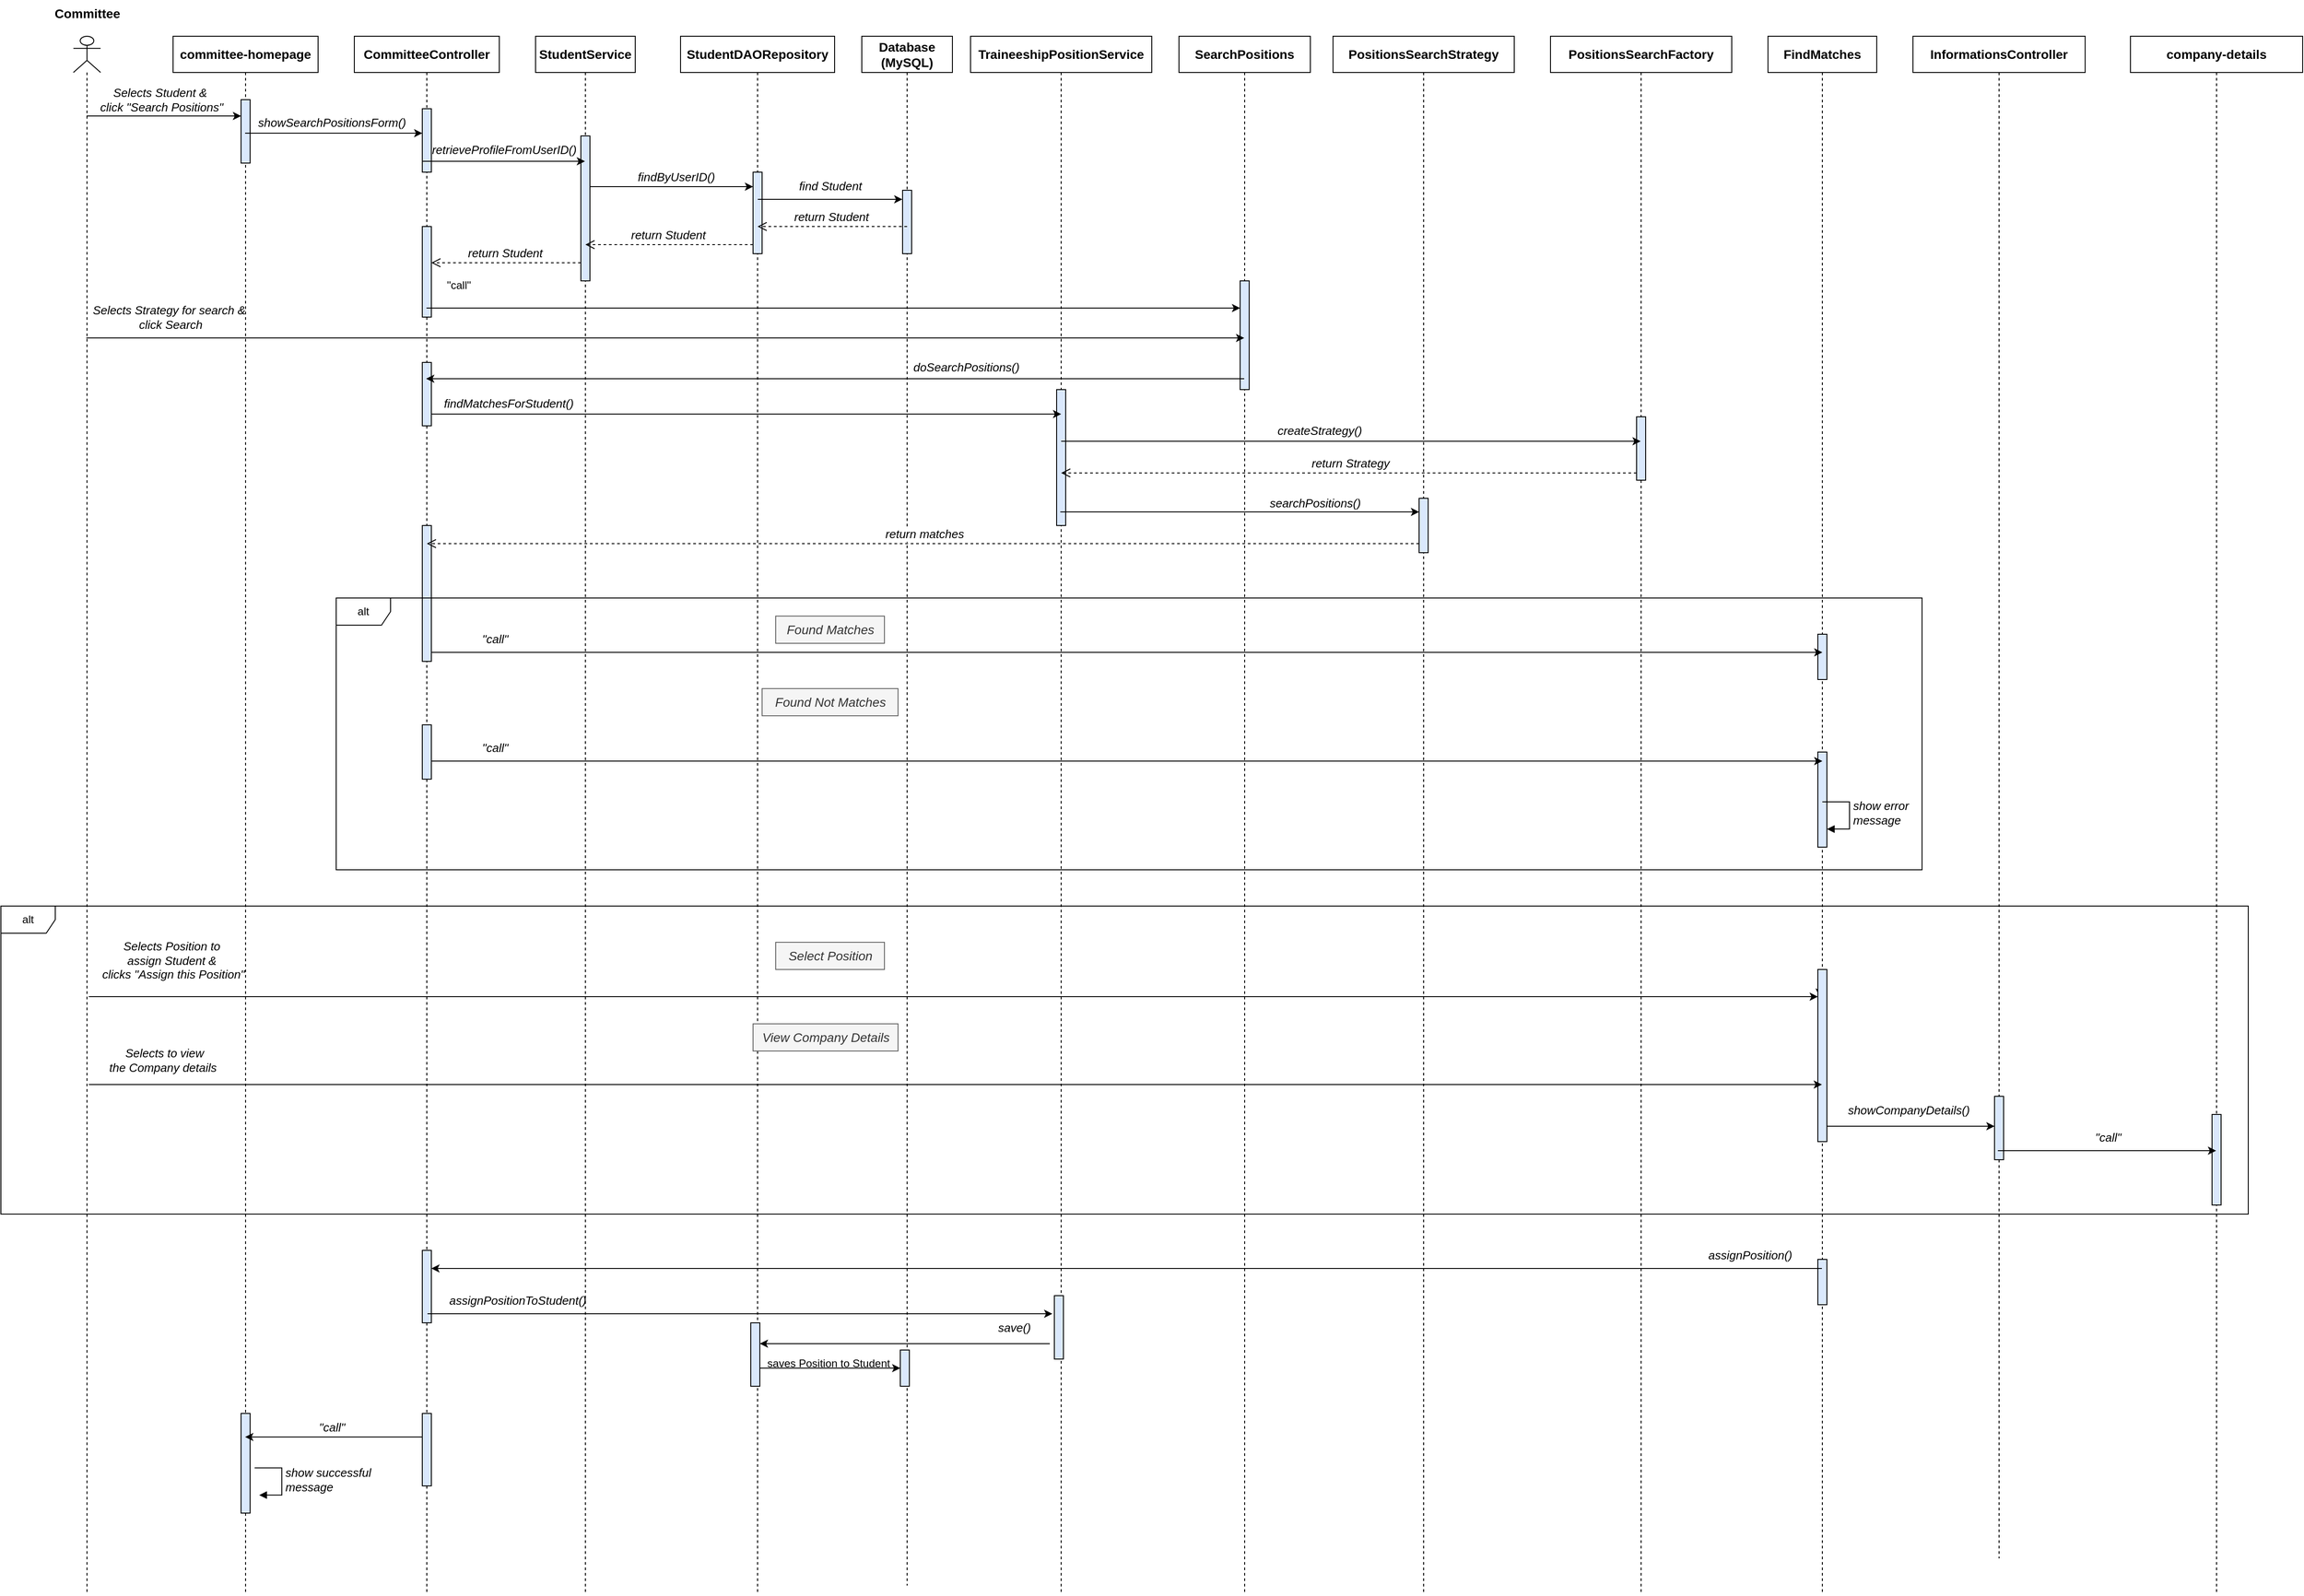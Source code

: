 <mxfile version="26.2.14">
  <diagram name="Page-1" id="ejnm6d-M_YXK_HBPl8UK">
    <mxGraphModel dx="2977" dy="1904" grid="1" gridSize="10" guides="1" tooltips="1" connect="1" arrows="1" fold="1" page="1" pageScale="1" pageWidth="850" pageHeight="1100" math="0" shadow="0">
      <root>
        <mxCell id="0" />
        <mxCell id="1" parent="0" />
        <mxCell id="4JGCPMi-e-G_XObt6sAW-1" value="" style="shape=umlLifeline;perimeter=lifelinePerimeter;whiteSpace=wrap;html=1;container=1;dropTarget=0;collapsible=0;recursiveResize=0;outlineConnect=0;portConstraint=eastwest;newEdgeStyle={&quot;curved&quot;:0,&quot;rounded&quot;:0};participant=umlActor;" vertex="1" parent="1">
          <mxGeometry x="-830" y="-40" width="30" height="1720" as="geometry" />
        </mxCell>
        <mxCell id="4JGCPMi-e-G_XObt6sAW-2" value="Committee" style="text;html=1;align=center;verticalAlign=middle;resizable=0;points=[];autosize=1;strokeColor=none;fillColor=none;fontSize=14;fontStyle=1" vertex="1" parent="1">
          <mxGeometry x="-860" y="-80" width="90" height="30" as="geometry" />
        </mxCell>
        <mxCell id="4JGCPMi-e-G_XObt6sAW-4" value="committee-homepage" style="shape=umlLifeline;perimeter=lifelinePerimeter;whiteSpace=wrap;html=1;container=1;dropTarget=0;collapsible=0;recursiveResize=0;outlineConnect=0;portConstraint=eastwest;newEdgeStyle={&quot;curved&quot;:0,&quot;rounded&quot;:0};fontSize=14;fontStyle=1" vertex="1" parent="1">
          <mxGeometry x="-720" y="-40" width="160" height="1720" as="geometry" />
        </mxCell>
        <mxCell id="4JGCPMi-e-G_XObt6sAW-5" value="" style="html=1;points=[[0,0,0,0,5],[0,1,0,0,-5],[1,0,0,0,5],[1,1,0,0,-5]];perimeter=orthogonalPerimeter;outlineConnect=0;targetShapes=umlLifeline;portConstraint=eastwest;newEdgeStyle={&quot;curved&quot;:0,&quot;rounded&quot;:0};strokeColor=#000000;fillColor=#dae8fc;" vertex="1" parent="4JGCPMi-e-G_XObt6sAW-4">
          <mxGeometry x="75" y="70" width="10" height="70" as="geometry" />
        </mxCell>
        <mxCell id="4JGCPMi-e-G_XObt6sAW-116" value="" style="html=1;points=[[0,0,0,0,5],[0,1,0,0,-5],[1,0,0,0,5],[1,1,0,0,-5]];perimeter=orthogonalPerimeter;outlineConnect=0;targetShapes=umlLifeline;portConstraint=eastwest;newEdgeStyle={&quot;curved&quot;:0,&quot;rounded&quot;:0};strokeColor=#000000;fillColor=#dae8fc;" vertex="1" parent="4JGCPMi-e-G_XObt6sAW-4">
          <mxGeometry x="75" y="1520" width="10" height="110" as="geometry" />
        </mxCell>
        <mxCell id="4JGCPMi-e-G_XObt6sAW-7" value="CommitteeController" style="shape=umlLifeline;perimeter=lifelinePerimeter;whiteSpace=wrap;html=1;container=1;dropTarget=0;collapsible=0;recursiveResize=0;outlineConnect=0;portConstraint=eastwest;newEdgeStyle={&quot;curved&quot;:0,&quot;rounded&quot;:0};fontSize=14;fontStyle=1" vertex="1" parent="1">
          <mxGeometry x="-520" y="-40" width="160" height="1720" as="geometry" />
        </mxCell>
        <mxCell id="4JGCPMi-e-G_XObt6sAW-8" value="" style="html=1;points=[[0,0,0,0,5],[0,1,0,0,-5],[1,0,0,0,5],[1,1,0,0,-5]];perimeter=orthogonalPerimeter;outlineConnect=0;targetShapes=umlLifeline;portConstraint=eastwest;newEdgeStyle={&quot;curved&quot;:0,&quot;rounded&quot;:0};strokeColor=#000000;fillColor=#dae8fc;" vertex="1" parent="4JGCPMi-e-G_XObt6sAW-7">
          <mxGeometry x="75" y="80" width="10" height="70" as="geometry" />
        </mxCell>
        <mxCell id="4JGCPMi-e-G_XObt6sAW-36" value="" style="html=1;points=[[0,0,0,0,5],[0,1,0,0,-5],[1,0,0,0,5],[1,1,0,0,-5]];perimeter=orthogonalPerimeter;outlineConnect=0;targetShapes=umlLifeline;portConstraint=eastwest;newEdgeStyle={&quot;curved&quot;:0,&quot;rounded&quot;:0};strokeColor=#000000;fillColor=#dae8fc;" vertex="1" parent="4JGCPMi-e-G_XObt6sAW-7">
          <mxGeometry x="75" y="210" width="10" height="100" as="geometry" />
        </mxCell>
        <mxCell id="4JGCPMi-e-G_XObt6sAW-46" value="" style="html=1;points=[[0,0,0,0,5],[0,1,0,0,-5],[1,0,0,0,5],[1,1,0,0,-5]];perimeter=orthogonalPerimeter;outlineConnect=0;targetShapes=umlLifeline;portConstraint=eastwest;newEdgeStyle={&quot;curved&quot;:0,&quot;rounded&quot;:0};strokeColor=#000000;fillColor=#dae8fc;" vertex="1" parent="4JGCPMi-e-G_XObt6sAW-7">
          <mxGeometry x="75" y="360" width="10" height="70" as="geometry" />
        </mxCell>
        <mxCell id="4JGCPMi-e-G_XObt6sAW-68" value="" style="html=1;points=[[0,0,0,0,5],[0,1,0,0,-5],[1,0,0,0,5],[1,1,0,0,-5]];perimeter=orthogonalPerimeter;outlineConnect=0;targetShapes=umlLifeline;portConstraint=eastwest;newEdgeStyle={&quot;curved&quot;:0,&quot;rounded&quot;:0};strokeColor=#000000;fillColor=#dae8fc;" vertex="1" parent="4JGCPMi-e-G_XObt6sAW-7">
          <mxGeometry x="75" y="540" width="10" height="150" as="geometry" />
        </mxCell>
        <mxCell id="4JGCPMi-e-G_XObt6sAW-94" value="" style="html=1;points=[[0,0,0,0,5],[0,1,0,0,-5],[1,0,0,0,5],[1,1,0,0,-5]];perimeter=orthogonalPerimeter;outlineConnect=0;targetShapes=umlLifeline;portConstraint=eastwest;newEdgeStyle={&quot;curved&quot;:0,&quot;rounded&quot;:0};strokeColor=#000000;fillColor=#dae8fc;" vertex="1" parent="4JGCPMi-e-G_XObt6sAW-7">
          <mxGeometry x="75" y="760" width="10" height="60" as="geometry" />
        </mxCell>
        <mxCell id="4JGCPMi-e-G_XObt6sAW-89" value="" style="html=1;points=[[0,0,0,0,5],[0,1,0,0,-5],[1,0,0,0,5],[1,1,0,0,-5]];perimeter=orthogonalPerimeter;outlineConnect=0;targetShapes=umlLifeline;portConstraint=eastwest;newEdgeStyle={&quot;curved&quot;:0,&quot;rounded&quot;:0};strokeColor=#000000;fillColor=#dae8fc;" vertex="1" parent="4JGCPMi-e-G_XObt6sAW-7">
          <mxGeometry x="75" y="1340" width="10" height="80" as="geometry" />
        </mxCell>
        <mxCell id="4JGCPMi-e-G_XObt6sAW-114" value="" style="html=1;points=[[0,0,0,0,5],[0,1,0,0,-5],[1,0,0,0,5],[1,1,0,0,-5]];perimeter=orthogonalPerimeter;outlineConnect=0;targetShapes=umlLifeline;portConstraint=eastwest;newEdgeStyle={&quot;curved&quot;:0,&quot;rounded&quot;:0};strokeColor=#000000;fillColor=#dae8fc;" vertex="1" parent="4JGCPMi-e-G_XObt6sAW-7">
          <mxGeometry x="75" y="1520" width="10" height="80" as="geometry" />
        </mxCell>
        <mxCell id="4JGCPMi-e-G_XObt6sAW-10" value="Selects Student &amp;amp;&amp;nbsp;&lt;div&gt;click &quot;Search Positions&quot;&lt;/div&gt;" style="text;html=1;align=center;verticalAlign=middle;resizable=0;points=[];autosize=1;strokeColor=none;fillColor=none;fontSize=13;fontStyle=2" vertex="1" parent="1">
          <mxGeometry x="-813" y="10" width="160" height="40" as="geometry" />
        </mxCell>
        <mxCell id="4JGCPMi-e-G_XObt6sAW-11" value="" style="endArrow=classic;html=1;rounded=0;" edge="1" parent="1">
          <mxGeometry width="50" height="50" relative="1" as="geometry">
            <mxPoint x="-815.5" y="48" as="sourcePoint" />
            <mxPoint x="-645" y="48" as="targetPoint" />
          </mxGeometry>
        </mxCell>
        <mxCell id="4JGCPMi-e-G_XObt6sAW-12" value="showSearchPositionsForm()" style="text;html=1;align=center;verticalAlign=middle;resizable=0;points=[];autosize=1;strokeColor=none;fillColor=none;fontStyle=2;fontSize=13;" vertex="1" parent="1">
          <mxGeometry x="-640" y="40" width="190" height="30" as="geometry" />
        </mxCell>
        <mxCell id="4JGCPMi-e-G_XObt6sAW-13" value="" style="endArrow=classic;html=1;rounded=0;" edge="1" parent="1">
          <mxGeometry width="50" height="50" relative="1" as="geometry">
            <mxPoint x="-640.5" y="67" as="sourcePoint" />
            <mxPoint x="-445" y="67" as="targetPoint" />
          </mxGeometry>
        </mxCell>
        <mxCell id="4JGCPMi-e-G_XObt6sAW-14" value="StudentService" style="shape=umlLifeline;perimeter=lifelinePerimeter;whiteSpace=wrap;html=1;container=1;dropTarget=0;collapsible=0;recursiveResize=0;outlineConnect=0;portConstraint=eastwest;newEdgeStyle={&quot;curved&quot;:0,&quot;rounded&quot;:0};fontSize=14;fontStyle=1" vertex="1" parent="1">
          <mxGeometry x="-320" y="-40" width="110" height="1720" as="geometry" />
        </mxCell>
        <mxCell id="4JGCPMi-e-G_XObt6sAW-9" value="" style="html=1;points=[[0,0,0,0,5],[0,1,0,0,-5],[1,0,0,0,5],[1,1,0,0,-5]];perimeter=orthogonalPerimeter;outlineConnect=0;targetShapes=umlLifeline;portConstraint=eastwest;newEdgeStyle={&quot;curved&quot;:0,&quot;rounded&quot;:0};strokeColor=#000000;fillColor=#dae8fc;" vertex="1" parent="4JGCPMi-e-G_XObt6sAW-14">
          <mxGeometry x="50" y="110" width="10" height="160" as="geometry" />
        </mxCell>
        <mxCell id="4JGCPMi-e-G_XObt6sAW-20" value="retrieveProfileFromUserID()" style="text;html=1;align=center;verticalAlign=middle;resizable=0;points=[];autosize=1;strokeColor=none;fillColor=none;fontSize=13;fontStyle=2" vertex="1" parent="1">
          <mxGeometry x="-445" y="70" width="180" height="30" as="geometry" />
        </mxCell>
        <mxCell id="4JGCPMi-e-G_XObt6sAW-21" value="" style="endArrow=classic;html=1;rounded=0;exitX=0;exitY=1;exitDx=0;exitDy=-5;exitPerimeter=0;" edge="1" parent="1">
          <mxGeometry width="50" height="50" relative="1" as="geometry">
            <mxPoint x="-445" y="98" as="sourcePoint" />
            <mxPoint x="-265.5" y="98" as="targetPoint" />
          </mxGeometry>
        </mxCell>
        <mxCell id="4JGCPMi-e-G_XObt6sAW-22" value="StudentDAORepository" style="shape=umlLifeline;perimeter=lifelinePerimeter;whiteSpace=wrap;html=1;container=1;dropTarget=0;collapsible=0;recursiveResize=0;outlineConnect=0;portConstraint=eastwest;newEdgeStyle={&quot;curved&quot;:0,&quot;rounded&quot;:0};fontSize=14;fontStyle=1" vertex="1" parent="1">
          <mxGeometry x="-160" y="-40" width="170" height="1720" as="geometry" />
        </mxCell>
        <mxCell id="4JGCPMi-e-G_XObt6sAW-23" value="" style="html=1;points=[[0,0,0,0,5],[0,1,0,0,-5],[1,0,0,0,5],[1,1,0,0,-5]];perimeter=orthogonalPerimeter;outlineConnect=0;targetShapes=umlLifeline;portConstraint=eastwest;newEdgeStyle={&quot;curved&quot;:0,&quot;rounded&quot;:0};strokeColor=#000000;fillColor=#dae8fc;" vertex="1" parent="4JGCPMi-e-G_XObt6sAW-22">
          <mxGeometry x="80" y="150" width="10" height="90" as="geometry" />
        </mxCell>
        <mxCell id="4JGCPMi-e-G_XObt6sAW-24" value="findByUserID()" style="text;html=1;align=center;verticalAlign=middle;resizable=0;points=[];autosize=1;strokeColor=none;fillColor=none;fontSize=13;fontStyle=2" vertex="1" parent="1">
          <mxGeometry x="-220" y="100" width="110" height="30" as="geometry" />
        </mxCell>
        <mxCell id="4JGCPMi-e-G_XObt6sAW-25" value="" style="endArrow=classic;html=1;rounded=0;" edge="1" parent="1">
          <mxGeometry width="50" height="50" relative="1" as="geometry">
            <mxPoint x="-260" y="126.0" as="sourcePoint" />
            <mxPoint x="-80" y="126.0" as="targetPoint" />
          </mxGeometry>
        </mxCell>
        <mxCell id="4JGCPMi-e-G_XObt6sAW-26" value="Database (MySQL)" style="shape=umlLifeline;perimeter=lifelinePerimeter;whiteSpace=wrap;html=1;container=1;dropTarget=0;collapsible=0;recursiveResize=0;outlineConnect=0;portConstraint=eastwest;newEdgeStyle={&quot;curved&quot;:0,&quot;rounded&quot;:0};fontSize=14;fontStyle=1" vertex="1" parent="1">
          <mxGeometry x="40" y="-40" width="100" height="1710" as="geometry" />
        </mxCell>
        <mxCell id="4JGCPMi-e-G_XObt6sAW-30" value="" style="html=1;points=[[0,0,0,0,5],[0,1,0,0,-5],[1,0,0,0,5],[1,1,0,0,-5]];perimeter=orthogonalPerimeter;outlineConnect=0;targetShapes=umlLifeline;portConstraint=eastwest;newEdgeStyle={&quot;curved&quot;:0,&quot;rounded&quot;:0};strokeColor=#000000;fillColor=#dae8fc;" vertex="1" parent="4JGCPMi-e-G_XObt6sAW-26">
          <mxGeometry x="45" y="170" width="10" height="70" as="geometry" />
        </mxCell>
        <mxCell id="4JGCPMi-e-G_XObt6sAW-31" value="" style="endArrow=classic;html=1;rounded=0;" edge="1" parent="1">
          <mxGeometry width="50" height="50" relative="1" as="geometry">
            <mxPoint x="-74.75" y="140.0" as="sourcePoint" />
            <mxPoint x="84.75" y="140.0" as="targetPoint" />
          </mxGeometry>
        </mxCell>
        <mxCell id="4JGCPMi-e-G_XObt6sAW-32" value="find Student" style="text;html=1;align=center;verticalAlign=middle;resizable=0;points=[];autosize=1;strokeColor=none;fillColor=none;fontStyle=2;fontSize=13;" vertex="1" parent="1">
          <mxGeometry x="-40" y="110" width="90" height="30" as="geometry" />
        </mxCell>
        <mxCell id="4JGCPMi-e-G_XObt6sAW-33" value="return Student&amp;nbsp;" style="html=1;verticalAlign=bottom;endArrow=open;dashed=1;endSize=8;curved=0;rounded=0;fontSize=13;fontStyle=2;" edge="1" parent="1" target="4JGCPMi-e-G_XObt6sAW-22">
          <mxGeometry x="-0.003" relative="1" as="geometry">
            <mxPoint x="90" y="170" as="sourcePoint" />
            <mxPoint x="-50" y="170" as="targetPoint" />
            <mxPoint as="offset" />
          </mxGeometry>
        </mxCell>
        <mxCell id="4JGCPMi-e-G_XObt6sAW-34" value="return Student&amp;nbsp;" style="html=1;verticalAlign=bottom;endArrow=open;dashed=1;endSize=8;curved=0;rounded=0;fontSize=13;fontStyle=2;" edge="1" parent="1" source="4JGCPMi-e-G_XObt6sAW-23">
          <mxGeometry x="-0.003" relative="1" as="geometry">
            <mxPoint x="-100" y="190" as="sourcePoint" />
            <mxPoint x="-265" y="190" as="targetPoint" />
            <mxPoint as="offset" />
          </mxGeometry>
        </mxCell>
        <mxCell id="4JGCPMi-e-G_XObt6sAW-37" value="return Student&amp;nbsp;" style="html=1;verticalAlign=bottom;endArrow=open;dashed=1;endSize=8;curved=0;rounded=0;fontSize=13;fontStyle=2;" edge="1" parent="1" target="4JGCPMi-e-G_XObt6sAW-36">
          <mxGeometry x="-0.003" relative="1" as="geometry">
            <mxPoint x="-270" y="210" as="sourcePoint" />
            <mxPoint x="-430" y="210" as="targetPoint" />
            <mxPoint as="offset" />
          </mxGeometry>
        </mxCell>
        <mxCell id="4JGCPMi-e-G_XObt6sAW-38" value="&quot;call&quot;" style="text;html=1;align=center;verticalAlign=middle;resizable=0;points=[];autosize=1;strokeColor=none;fillColor=none;" vertex="1" parent="1">
          <mxGeometry x="-430" y="220" width="50" height="30" as="geometry" />
        </mxCell>
        <mxCell id="4JGCPMi-e-G_XObt6sAW-39" value="" style="endArrow=classic;html=1;rounded=0;" edge="1" parent="1" target="4JGCPMi-e-G_XObt6sAW-29">
          <mxGeometry width="50" height="50" relative="1" as="geometry">
            <mxPoint x="-440.37" y="260" as="sourcePoint" />
            <mxPoint x="210" y="260" as="targetPoint" />
          </mxGeometry>
        </mxCell>
        <mxCell id="4JGCPMi-e-G_XObt6sAW-40" value="SearchPositions" style="shape=umlLifeline;perimeter=lifelinePerimeter;whiteSpace=wrap;html=1;container=1;dropTarget=0;collapsible=0;recursiveResize=0;outlineConnect=0;portConstraint=eastwest;newEdgeStyle={&quot;curved&quot;:0,&quot;rounded&quot;:0};fontSize=14;fontStyle=1" vertex="1" parent="1">
          <mxGeometry x="390" y="-40" width="145" height="1720" as="geometry" />
        </mxCell>
        <mxCell id="4JGCPMi-e-G_XObt6sAW-29" value="" style="html=1;points=[[0,0,0,0,5],[0,1,0,0,-5],[1,0,0,0,5],[1,1,0,0,-5]];perimeter=orthogonalPerimeter;outlineConnect=0;targetShapes=umlLifeline;portConstraint=eastwest;newEdgeStyle={&quot;curved&quot;:0,&quot;rounded&quot;:0};strokeColor=#000000;fillColor=#dae8fc;" vertex="1" parent="4JGCPMi-e-G_XObt6sAW-40">
          <mxGeometry x="67.5" y="270" width="10" height="120" as="geometry" />
        </mxCell>
        <mxCell id="4JGCPMi-e-G_XObt6sAW-44" value="" style="endArrow=classic;html=1;rounded=0;" edge="1" parent="1" target="4JGCPMi-e-G_XObt6sAW-40">
          <mxGeometry width="50" height="50" relative="1" as="geometry">
            <mxPoint x="-815.75" y="293" as="sourcePoint" />
            <mxPoint x="215" y="293" as="targetPoint" />
          </mxGeometry>
        </mxCell>
        <mxCell id="4JGCPMi-e-G_XObt6sAW-45" value="Selects Strategy for search &amp;amp;&amp;nbsp;&lt;div&gt;click Search&lt;/div&gt;" style="text;html=1;align=center;verticalAlign=middle;resizable=0;points=[];autosize=1;strokeColor=none;fillColor=none;fontSize=13;fontStyle=2" vertex="1" parent="1">
          <mxGeometry x="-823" y="250" width="200" height="40" as="geometry" />
        </mxCell>
        <mxCell id="4JGCPMi-e-G_XObt6sAW-47" value="" style="endArrow=classic;html=1;rounded=0;" edge="1" parent="1" source="4JGCPMi-e-G_XObt6sAW-40">
          <mxGeometry width="50" height="50" relative="1" as="geometry">
            <mxPoint x="215" y="338" as="sourcePoint" />
            <mxPoint x="-440.75" y="338" as="targetPoint" />
          </mxGeometry>
        </mxCell>
        <mxCell id="4JGCPMi-e-G_XObt6sAW-48" value="doSearchPositions()" style="text;html=1;align=center;verticalAlign=middle;resizable=0;points=[];autosize=1;strokeColor=none;fillColor=none;fontSize=13;fontStyle=2" vertex="1" parent="1">
          <mxGeometry x="85" y="310" width="140" height="30" as="geometry" />
        </mxCell>
        <mxCell id="4JGCPMi-e-G_XObt6sAW-50" value="TraineeshipPositionService" style="shape=umlLifeline;perimeter=lifelinePerimeter;whiteSpace=wrap;html=1;container=1;dropTarget=0;collapsible=0;recursiveResize=0;outlineConnect=0;portConstraint=eastwest;newEdgeStyle={&quot;curved&quot;:0,&quot;rounded&quot;:0};fontSize=14;fontStyle=1" vertex="1" parent="1">
          <mxGeometry x="160" y="-40" width="200" height="1720" as="geometry" />
        </mxCell>
        <mxCell id="4JGCPMi-e-G_XObt6sAW-51" value="" style="html=1;points=[[0,0,0,0,5],[0,1,0,0,-5],[1,0,0,0,5],[1,1,0,0,-5]];perimeter=orthogonalPerimeter;outlineConnect=0;targetShapes=umlLifeline;portConstraint=eastwest;newEdgeStyle={&quot;curved&quot;:0,&quot;rounded&quot;:0};strokeColor=#000000;fillColor=#dae8fc;" vertex="1" parent="4JGCPMi-e-G_XObt6sAW-50">
          <mxGeometry x="95" y="390" width="10" height="150" as="geometry" />
        </mxCell>
        <mxCell id="4JGCPMi-e-G_XObt6sAW-80" value="" style="html=1;points=[[0,0,0,0,5],[0,1,0,0,-5],[1,0,0,0,5],[1,1,0,0,-5]];perimeter=orthogonalPerimeter;outlineConnect=0;targetShapes=umlLifeline;portConstraint=eastwest;newEdgeStyle={&quot;curved&quot;:0,&quot;rounded&quot;:0};strokeColor=#000000;fillColor=#dae8fc;" vertex="1" parent="4JGCPMi-e-G_XObt6sAW-50">
          <mxGeometry x="92.5" y="1390" width="10" height="70" as="geometry" />
        </mxCell>
        <mxCell id="4JGCPMi-e-G_XObt6sAW-83" value="" style="html=1;points=[[0,0,0,0,5],[0,1,0,0,-5],[1,0,0,0,5],[1,1,0,0,-5]];perimeter=orthogonalPerimeter;outlineConnect=0;targetShapes=umlLifeline;portConstraint=eastwest;newEdgeStyle={&quot;curved&quot;:0,&quot;rounded&quot;:0};strokeColor=#000000;fillColor=#dae8fc;" vertex="1" parent="4JGCPMi-e-G_XObt6sAW-50">
          <mxGeometry x="-242.5" y="1420" width="10" height="70" as="geometry" />
        </mxCell>
        <mxCell id="4JGCPMi-e-G_XObt6sAW-84" value="" style="endArrow=classic;html=1;rounded=0;" edge="1" parent="4JGCPMi-e-G_XObt6sAW-50">
          <mxGeometry width="50" height="50" relative="1" as="geometry">
            <mxPoint x="87.5" y="1443" as="sourcePoint" />
            <mxPoint x="-232.5" y="1443" as="targetPoint" />
          </mxGeometry>
        </mxCell>
        <mxCell id="4JGCPMi-e-G_XObt6sAW-85" value="save()" style="text;html=1;align=center;verticalAlign=middle;resizable=0;points=[];autosize=1;strokeColor=none;fillColor=none;fontStyle=2;fontSize=13;" vertex="1" parent="4JGCPMi-e-G_XObt6sAW-50">
          <mxGeometry x="17.5" y="1410" width="60" height="30" as="geometry" />
        </mxCell>
        <mxCell id="4JGCPMi-e-G_XObt6sAW-86" value="" style="endArrow=classic;html=1;rounded=0;" edge="1" parent="4JGCPMi-e-G_XObt6sAW-50" target="4JGCPMi-e-G_XObt6sAW-87">
          <mxGeometry width="50" height="50" relative="1" as="geometry">
            <mxPoint x="-232.5" y="1470.0" as="sourcePoint" />
            <mxPoint x="-82.5" y="1470" as="targetPoint" />
          </mxGeometry>
        </mxCell>
        <mxCell id="4JGCPMi-e-G_XObt6sAW-87" value="" style="html=1;points=[[0,0,0,0,5],[0,1,0,0,-5],[1,0,0,0,5],[1,1,0,0,-5]];perimeter=orthogonalPerimeter;outlineConnect=0;targetShapes=umlLifeline;portConstraint=eastwest;newEdgeStyle={&quot;curved&quot;:0,&quot;rounded&quot;:0};strokeColor=#000000;fillColor=#dae8fc;" vertex="1" parent="4JGCPMi-e-G_XObt6sAW-50">
          <mxGeometry x="-77.5" y="1450" width="10" height="40" as="geometry" />
        </mxCell>
        <mxCell id="4JGCPMi-e-G_XObt6sAW-88" value="saves Position to Student" style="text;html=1;align=center;verticalAlign=middle;resizable=0;points=[];autosize=1;strokeColor=none;fillColor=none;" vertex="1" parent="4JGCPMi-e-G_XObt6sAW-50">
          <mxGeometry x="-237.5" y="1450" width="160" height="30" as="geometry" />
        </mxCell>
        <mxCell id="4JGCPMi-e-G_XObt6sAW-53" value="findMatchesForStudent()" style="text;html=1;align=center;verticalAlign=middle;resizable=0;points=[];autosize=1;strokeColor=none;fillColor=none;fontStyle=2;fontSize=13;" vertex="1" parent="1">
          <mxGeometry x="-435" y="350" width="170" height="30" as="geometry" />
        </mxCell>
        <mxCell id="4JGCPMi-e-G_XObt6sAW-54" value="" style="endArrow=classic;html=1;rounded=0;" edge="1" parent="1">
          <mxGeometry width="50" height="50" relative="1" as="geometry">
            <mxPoint x="-435" y="377" as="sourcePoint" />
            <mxPoint x="260" y="377" as="targetPoint" />
          </mxGeometry>
        </mxCell>
        <mxCell id="4JGCPMi-e-G_XObt6sAW-56" value="PositionsSearchStrategy" style="shape=umlLifeline;perimeter=lifelinePerimeter;whiteSpace=wrap;html=1;container=1;dropTarget=0;collapsible=0;recursiveResize=0;outlineConnect=0;portConstraint=eastwest;newEdgeStyle={&quot;curved&quot;:0,&quot;rounded&quot;:0};fontSize=14;fontStyle=1" vertex="1" parent="1">
          <mxGeometry x="560" y="-40" width="200" height="1720" as="geometry" />
        </mxCell>
        <mxCell id="4JGCPMi-e-G_XObt6sAW-58" value="searchPositions()" style="text;html=1;align=center;verticalAlign=middle;resizable=0;points=[];autosize=1;strokeColor=none;fillColor=none;fontSize=13;fontStyle=2" vertex="1" parent="1">
          <mxGeometry x="480" y="460" width="120" height="30" as="geometry" />
        </mxCell>
        <mxCell id="4JGCPMi-e-G_XObt6sAW-60" value="PositionsSearchFactory" style="shape=umlLifeline;perimeter=lifelinePerimeter;whiteSpace=wrap;html=1;container=1;dropTarget=0;collapsible=0;recursiveResize=0;outlineConnect=0;portConstraint=eastwest;newEdgeStyle={&quot;curved&quot;:0,&quot;rounded&quot;:0};fontSize=14;fontStyle=1" vertex="1" parent="1">
          <mxGeometry x="800" y="-40" width="200" height="1720" as="geometry" />
        </mxCell>
        <mxCell id="4JGCPMi-e-G_XObt6sAW-61" value="" style="html=1;points=[[0,0,0,0,5],[0,1,0,0,-5],[1,0,0,0,5],[1,1,0,0,-5]];perimeter=orthogonalPerimeter;outlineConnect=0;targetShapes=umlLifeline;portConstraint=eastwest;newEdgeStyle={&quot;curved&quot;:0,&quot;rounded&quot;:0};strokeColor=#000000;fillColor=#dae8fc;" vertex="1" parent="4JGCPMi-e-G_XObt6sAW-60">
          <mxGeometry x="95" y="420" width="10" height="70" as="geometry" />
        </mxCell>
        <mxCell id="4JGCPMi-e-G_XObt6sAW-62" value="" style="endArrow=classic;html=1;rounded=0;" edge="1" parent="1" source="4JGCPMi-e-G_XObt6sAW-50">
          <mxGeometry width="50" height="50" relative="1" as="geometry">
            <mxPoint x="410" y="410" as="sourcePoint" />
            <mxPoint x="899.5" y="407" as="targetPoint" />
          </mxGeometry>
        </mxCell>
        <mxCell id="4JGCPMi-e-G_XObt6sAW-63" value="createStrategy()" style="text;html=1;align=center;verticalAlign=middle;resizable=0;points=[];autosize=1;strokeColor=none;fillColor=none;fontSize=13;fontStyle=2" vertex="1" parent="1">
          <mxGeometry x="485" y="380" width="120" height="30" as="geometry" />
        </mxCell>
        <mxCell id="4JGCPMi-e-G_XObt6sAW-64" value="" style="endArrow=classic;html=1;rounded=0;" edge="1" parent="1">
          <mxGeometry width="50" height="50" relative="1" as="geometry">
            <mxPoint x="259.071" y="485" as="sourcePoint" />
            <mxPoint x="655" y="485" as="targetPoint" />
            <Array as="points" />
          </mxGeometry>
        </mxCell>
        <mxCell id="4JGCPMi-e-G_XObt6sAW-57" value="" style="html=1;points=[[0,0,0,0,5],[0,1,0,0,-5],[1,0,0,0,5],[1,1,0,0,-5]];perimeter=orthogonalPerimeter;outlineConnect=0;targetShapes=umlLifeline;portConstraint=eastwest;newEdgeStyle={&quot;curved&quot;:0,&quot;rounded&quot;:0};strokeColor=#000000;fillColor=#dae8fc;" vertex="1" parent="1">
          <mxGeometry x="655" y="470" width="10" height="60" as="geometry" />
        </mxCell>
        <mxCell id="4JGCPMi-e-G_XObt6sAW-65" value="return Strategy" style="html=1;verticalAlign=bottom;endArrow=open;dashed=1;endSize=8;curved=0;rounded=0;fontSize=13;fontStyle=2;" edge="1" parent="1" target="4JGCPMi-e-G_XObt6sAW-50">
          <mxGeometry x="-0.003" relative="1" as="geometry">
            <mxPoint x="895.0" y="442" as="sourcePoint" />
            <mxPoint x="425" y="442" as="targetPoint" />
            <mxPoint as="offset" />
          </mxGeometry>
        </mxCell>
        <mxCell id="4JGCPMi-e-G_XObt6sAW-67" value="return matches" style="html=1;verticalAlign=bottom;endArrow=open;dashed=1;endSize=8;curved=0;rounded=0;fontSize=13;fontStyle=2;" edge="1" parent="1" target="4JGCPMi-e-G_XObt6sAW-7">
          <mxGeometry x="-0.003" relative="1" as="geometry">
            <mxPoint x="655.0" y="520" as="sourcePoint" />
            <mxPoint x="185" y="520" as="targetPoint" />
            <mxPoint as="offset" />
          </mxGeometry>
        </mxCell>
        <mxCell id="4JGCPMi-e-G_XObt6sAW-69" value="alt" style="shape=umlFrame;whiteSpace=wrap;html=1;pointerEvents=0;" vertex="1" parent="1">
          <mxGeometry x="-540" y="580" width="1750" height="300" as="geometry" />
        </mxCell>
        <mxCell id="4JGCPMi-e-G_XObt6sAW-70" value="Found Matches" style="text;html=1;align=center;verticalAlign=middle;resizable=0;points=[];autosize=1;strokeColor=#666666;fillColor=#f5f5f5;fontSize=14;fontStyle=2;fontColor=#333333;" vertex="1" parent="1">
          <mxGeometry x="-55" y="600" width="120" height="30" as="geometry" />
        </mxCell>
        <mxCell id="4JGCPMi-e-G_XObt6sAW-71" value="FindMatches" style="shape=umlLifeline;perimeter=lifelinePerimeter;whiteSpace=wrap;html=1;container=1;dropTarget=0;collapsible=0;recursiveResize=0;outlineConnect=0;portConstraint=eastwest;newEdgeStyle={&quot;curved&quot;:0,&quot;rounded&quot;:0};fontSize=14;fontStyle=1" vertex="1" parent="1">
          <mxGeometry x="1040" y="-40" width="120" height="1720" as="geometry" />
        </mxCell>
        <mxCell id="4JGCPMi-e-G_XObt6sAW-72" value="" style="html=1;points=[[0,0,0,0,5],[0,1,0,0,-5],[1,0,0,0,5],[1,1,0,0,-5]];perimeter=orthogonalPerimeter;outlineConnect=0;targetShapes=umlLifeline;portConstraint=eastwest;newEdgeStyle={&quot;curved&quot;:0,&quot;rounded&quot;:0};strokeColor=#000000;fillColor=#dae8fc;" vertex="1" parent="4JGCPMi-e-G_XObt6sAW-71">
          <mxGeometry x="55" y="660" width="10" height="50" as="geometry" />
        </mxCell>
        <mxCell id="4JGCPMi-e-G_XObt6sAW-91" value="" style="html=1;points=[[0,0,0,0,5],[0,1,0,0,-5],[1,0,0,0,5],[1,1,0,0,-5]];perimeter=orthogonalPerimeter;outlineConnect=0;targetShapes=umlLifeline;portConstraint=eastwest;newEdgeStyle={&quot;curved&quot;:0,&quot;rounded&quot;:0};strokeColor=#000000;fillColor=#dae8fc;" vertex="1" parent="4JGCPMi-e-G_XObt6sAW-71">
          <mxGeometry x="55" y="790" width="10" height="105" as="geometry" />
        </mxCell>
        <mxCell id="4JGCPMi-e-G_XObt6sAW-113" value="" style="html=1;points=[[0,0,0,0,5],[0,1,0,0,-5],[1,0,0,0,5],[1,1,0,0,-5]];perimeter=orthogonalPerimeter;outlineConnect=0;targetShapes=umlLifeline;portConstraint=eastwest;newEdgeStyle={&quot;curved&quot;:0,&quot;rounded&quot;:0};strokeColor=#000000;fillColor=#dae8fc;" vertex="1" parent="4JGCPMi-e-G_XObt6sAW-71">
          <mxGeometry x="55" y="1350" width="10" height="50" as="geometry" />
        </mxCell>
        <mxCell id="4JGCPMi-e-G_XObt6sAW-73" value="" style="endArrow=classic;html=1;rounded=0;" edge="1" parent="1">
          <mxGeometry width="50" height="50" relative="1" as="geometry">
            <mxPoint x="-434.998" y="640" as="sourcePoint" />
            <mxPoint x="1100" y="640" as="targetPoint" />
          </mxGeometry>
        </mxCell>
        <mxCell id="4JGCPMi-e-G_XObt6sAW-74" value="&quot;call&quot;" style="text;html=1;align=center;verticalAlign=middle;resizable=0;points=[];autosize=1;strokeColor=none;fillColor=none;fontSize=13;fontStyle=2" vertex="1" parent="1">
          <mxGeometry x="-390" y="610" width="50" height="30" as="geometry" />
        </mxCell>
        <mxCell id="4JGCPMi-e-G_XObt6sAW-90" value="Found Not Matches" style="text;html=1;align=center;verticalAlign=middle;resizable=0;points=[];autosize=1;strokeColor=#666666;fillColor=#f5f5f5;fontSize=14;fontStyle=2;fontColor=#333333;" vertex="1" parent="1">
          <mxGeometry x="-70" y="680" width="150" height="30" as="geometry" />
        </mxCell>
        <mxCell id="4JGCPMi-e-G_XObt6sAW-92" value="show error&amp;nbsp;&lt;div&gt;message&lt;/div&gt;" style="html=1;align=left;spacingLeft=2;endArrow=block;rounded=0;edgeStyle=orthogonalEdgeStyle;curved=0;rounded=0;fontSize=13;fontStyle=2" edge="1" parent="1">
          <mxGeometry relative="1" as="geometry">
            <mxPoint x="1100" y="804.95" as="sourcePoint" />
            <Array as="points">
              <mxPoint x="1130" y="834.95" />
            </Array>
            <mxPoint x="1105" y="835.009" as="targetPoint" />
          </mxGeometry>
        </mxCell>
        <mxCell id="4JGCPMi-e-G_XObt6sAW-93" value="" style="endArrow=classic;html=1;rounded=0;" edge="1" parent="1">
          <mxGeometry width="50" height="50" relative="1" as="geometry">
            <mxPoint x="-434.998" y="760" as="sourcePoint" />
            <mxPoint x="1100" y="760" as="targetPoint" />
          </mxGeometry>
        </mxCell>
        <mxCell id="4JGCPMi-e-G_XObt6sAW-95" value="&quot;call&quot;" style="text;html=1;align=center;verticalAlign=middle;resizable=0;points=[];autosize=1;strokeColor=none;fillColor=none;fontSize=13;fontStyle=2" vertex="1" parent="1">
          <mxGeometry x="-390" y="730" width="50" height="30" as="geometry" />
        </mxCell>
        <mxCell id="4JGCPMi-e-G_XObt6sAW-96" value="alt" style="shape=umlFrame;whiteSpace=wrap;html=1;pointerEvents=0;" vertex="1" parent="1">
          <mxGeometry x="-910" y="920" width="2480" height="340" as="geometry" />
        </mxCell>
        <mxCell id="4JGCPMi-e-G_XObt6sAW-76" value="" style="endArrow=classic;html=1;rounded=0;" edge="1" parent="1" source="4JGCPMi-e-G_XObt6sAW-97">
          <mxGeometry width="50" height="50" relative="1" as="geometry">
            <mxPoint x="-813" y="1020" as="sourcePoint" />
            <mxPoint x="1097" y="1020" as="targetPoint" />
          </mxGeometry>
        </mxCell>
        <mxCell id="4JGCPMi-e-G_XObt6sAW-98" value="Select Position" style="text;html=1;align=center;verticalAlign=middle;resizable=0;points=[];autosize=1;strokeColor=#666666;fillColor=#f5f5f5;fontSize=14;fontStyle=2;fontColor=#333333;" vertex="1" parent="1">
          <mxGeometry x="-55" y="960" width="120" height="30" as="geometry" />
        </mxCell>
        <mxCell id="4JGCPMi-e-G_XObt6sAW-99" value="" style="endArrow=classic;html=1;rounded=0;" edge="1" parent="1" target="4JGCPMi-e-G_XObt6sAW-97">
          <mxGeometry width="50" height="50" relative="1" as="geometry">
            <mxPoint x="-813" y="1020" as="sourcePoint" />
            <mxPoint x="1097" y="1020" as="targetPoint" />
          </mxGeometry>
        </mxCell>
        <mxCell id="4JGCPMi-e-G_XObt6sAW-97" value="" style="html=1;points=[[0,0,0,0,5],[0,1,0,0,-5],[1,0,0,0,5],[1,1,0,0,-5]];perimeter=orthogonalPerimeter;outlineConnect=0;targetShapes=umlLifeline;portConstraint=eastwest;newEdgeStyle={&quot;curved&quot;:0,&quot;rounded&quot;:0};strokeColor=#000000;fillColor=#dae8fc;" vertex="1" parent="1">
          <mxGeometry x="1095" y="990" width="10" height="190" as="geometry" />
        </mxCell>
        <mxCell id="4JGCPMi-e-G_XObt6sAW-75" value="Selects Position to&amp;nbsp;&lt;div&gt;assign Student &amp;amp;&amp;nbsp;&lt;div&gt;clicks &quot;Assign this Position&quot;&lt;/div&gt;&lt;/div&gt;" style="text;html=1;align=center;verticalAlign=middle;resizable=0;points=[];autosize=1;strokeColor=none;fillColor=none;fontSize=13;fontStyle=2" vertex="1" parent="1">
          <mxGeometry x="-810" y="950" width="180" height="60" as="geometry" />
        </mxCell>
        <mxCell id="4JGCPMi-e-G_XObt6sAW-78" value="assignPosition()" style="text;html=1;align=center;verticalAlign=middle;resizable=0;points=[];autosize=1;strokeColor=none;fillColor=none;fontSize=13;fontStyle=2" vertex="1" parent="1">
          <mxGeometry x="960" y="1290" width="120" height="30" as="geometry" />
        </mxCell>
        <mxCell id="4JGCPMi-e-G_XObt6sAW-82" value="" style="endArrow=classic;html=1;rounded=0;" edge="1" parent="1">
          <mxGeometry width="50" height="50" relative="1" as="geometry">
            <mxPoint x="-439.25" y="1370" as="sourcePoint" />
            <mxPoint x="250.25" y="1370" as="targetPoint" />
          </mxGeometry>
        </mxCell>
        <mxCell id="4JGCPMi-e-G_XObt6sAW-81" value="assignPositionToStudent()" style="text;html=1;align=center;verticalAlign=middle;resizable=0;points=[];autosize=1;strokeColor=none;fillColor=none;fontSize=13;fontStyle=2" vertex="1" parent="1">
          <mxGeometry x="-425" y="1340" width="170" height="30" as="geometry" />
        </mxCell>
        <mxCell id="4JGCPMi-e-G_XObt6sAW-79" value="" style="endArrow=classic;html=1;rounded=0;" edge="1" parent="1">
          <mxGeometry width="50" height="50" relative="1" as="geometry">
            <mxPoint x="1099.5" y="1320.0" as="sourcePoint" />
            <mxPoint x="-435" y="1320.0" as="targetPoint" />
          </mxGeometry>
        </mxCell>
        <mxCell id="4JGCPMi-e-G_XObt6sAW-101" value="View Company Details" style="text;html=1;align=center;verticalAlign=middle;resizable=0;points=[];autosize=1;strokeColor=#666666;fillColor=#f5f5f5;fontSize=14;fontStyle=2;fontColor=#333333;" vertex="1" parent="1">
          <mxGeometry x="-80" y="1050" width="160" height="30" as="geometry" />
        </mxCell>
        <mxCell id="4JGCPMi-e-G_XObt6sAW-102" value="Selects to view&amp;nbsp;&lt;div&gt;the Company details&amp;nbsp;&amp;nbsp;&lt;/div&gt;" style="text;html=1;align=center;verticalAlign=middle;resizable=0;points=[];autosize=1;strokeColor=none;fillColor=none;fontSize=13;fontStyle=2" vertex="1" parent="1">
          <mxGeometry x="-803" y="1070" width="150" height="40" as="geometry" />
        </mxCell>
        <mxCell id="4JGCPMi-e-G_XObt6sAW-103" value="" style="endArrow=classic;html=1;rounded=0;" edge="1" parent="1">
          <mxGeometry width="50" height="50" relative="1" as="geometry">
            <mxPoint x="-813" y="1117" as="sourcePoint" />
            <mxPoint x="1099.5" y="1117" as="targetPoint" />
            <Array as="points">
              <mxPoint x="-601" y="1117" />
            </Array>
          </mxGeometry>
        </mxCell>
        <mxCell id="4JGCPMi-e-G_XObt6sAW-104" value="InformationsController" style="shape=umlLifeline;perimeter=lifelinePerimeter;whiteSpace=wrap;html=1;container=1;dropTarget=0;collapsible=0;recursiveResize=0;outlineConnect=0;portConstraint=eastwest;newEdgeStyle={&quot;curved&quot;:0,&quot;rounded&quot;:0};fontSize=14;fontStyle=1" vertex="1" parent="1">
          <mxGeometry x="1200" y="-40" width="190" height="1680" as="geometry" />
        </mxCell>
        <mxCell id="4JGCPMi-e-G_XObt6sAW-106" value="" style="html=1;points=[[0,0,0,0,5],[0,1,0,0,-5],[1,0,0,0,5],[1,1,0,0,-5]];perimeter=orthogonalPerimeter;outlineConnect=0;targetShapes=umlLifeline;portConstraint=eastwest;newEdgeStyle={&quot;curved&quot;:0,&quot;rounded&quot;:0};strokeColor=#000000;fillColor=#dae8fc;" vertex="1" parent="4JGCPMi-e-G_XObt6sAW-104">
          <mxGeometry x="90" y="1170" width="10" height="70" as="geometry" />
        </mxCell>
        <mxCell id="4JGCPMi-e-G_XObt6sAW-107" value="showCompanyDetails()" style="text;html=1;align=center;verticalAlign=middle;resizable=0;points=[];autosize=1;strokeColor=none;fillColor=none;fontSize=13;fontStyle=2" vertex="1" parent="1">
          <mxGeometry x="1115" y="1130" width="160" height="30" as="geometry" />
        </mxCell>
        <mxCell id="4JGCPMi-e-G_XObt6sAW-108" value="" style="endArrow=classic;html=1;rounded=0;" edge="1" parent="1">
          <mxGeometry width="50" height="50" relative="1" as="geometry">
            <mxPoint x="1105" y="1163" as="sourcePoint" />
            <mxPoint x="1290" y="1163" as="targetPoint" />
          </mxGeometry>
        </mxCell>
        <mxCell id="4JGCPMi-e-G_XObt6sAW-109" value="&quot;call&quot;" style="text;html=1;align=center;verticalAlign=middle;resizable=0;points=[];autosize=1;strokeColor=none;fillColor=none;fontSize=13;fontStyle=2" vertex="1" parent="1">
          <mxGeometry x="1390" y="1160" width="50" height="30" as="geometry" />
        </mxCell>
        <mxCell id="4JGCPMi-e-G_XObt6sAW-110" value="company-details" style="shape=umlLifeline;perimeter=lifelinePerimeter;whiteSpace=wrap;html=1;container=1;dropTarget=0;collapsible=0;recursiveResize=0;outlineConnect=0;portConstraint=eastwest;newEdgeStyle={&quot;curved&quot;:0,&quot;rounded&quot;:0};fontSize=14;fontStyle=1" vertex="1" parent="1">
          <mxGeometry x="1440" y="-40" width="190" height="1720" as="geometry" />
        </mxCell>
        <mxCell id="4JGCPMi-e-G_XObt6sAW-111" value="" style="html=1;points=[[0,0,0,0,5],[0,1,0,0,-5],[1,0,0,0,5],[1,1,0,0,-5]];perimeter=orthogonalPerimeter;outlineConnect=0;targetShapes=umlLifeline;portConstraint=eastwest;newEdgeStyle={&quot;curved&quot;:0,&quot;rounded&quot;:0};strokeColor=#000000;fillColor=#dae8fc;" vertex="1" parent="4JGCPMi-e-G_XObt6sAW-110">
          <mxGeometry x="90" y="1190" width="10" height="100" as="geometry" />
        </mxCell>
        <mxCell id="4JGCPMi-e-G_XObt6sAW-112" value="" style="endArrow=classic;html=1;rounded=0;" edge="1" parent="1">
          <mxGeometry width="50" height="50" relative="1" as="geometry">
            <mxPoint x="1293.682" y="1190" as="sourcePoint" />
            <mxPoint x="1534.5" y="1190" as="targetPoint" />
          </mxGeometry>
        </mxCell>
        <mxCell id="4JGCPMi-e-G_XObt6sAW-115" value="&quot;call&quot;" style="text;html=1;align=center;verticalAlign=middle;resizable=0;points=[];autosize=1;strokeColor=none;fillColor=none;fontSize=13;fontStyle=2" vertex="1" parent="1">
          <mxGeometry x="-570" y="1480" width="50" height="30" as="geometry" />
        </mxCell>
        <mxCell id="4JGCPMi-e-G_XObt6sAW-117" value="" style="endArrow=classic;html=1;rounded=0;" edge="1" parent="1">
          <mxGeometry width="50" height="50" relative="1" as="geometry">
            <mxPoint x="-445" y="1506" as="sourcePoint" />
            <mxPoint x="-640.452" y="1506" as="targetPoint" />
          </mxGeometry>
        </mxCell>
        <mxCell id="4JGCPMi-e-G_XObt6sAW-118" value="show successful&amp;nbsp;&lt;div&gt;message&lt;/div&gt;" style="html=1;align=left;spacingLeft=2;endArrow=block;rounded=0;edgeStyle=orthogonalEdgeStyle;curved=0;rounded=0;fontSize=13;fontStyle=2" edge="1" parent="1">
          <mxGeometry relative="1" as="geometry">
            <mxPoint x="-630" y="1540.08" as="sourcePoint" />
            <Array as="points">
              <mxPoint x="-600" y="1570.08" />
            </Array>
            <mxPoint x="-625" y="1570.139" as="targetPoint" />
          </mxGeometry>
        </mxCell>
      </root>
    </mxGraphModel>
  </diagram>
</mxfile>

